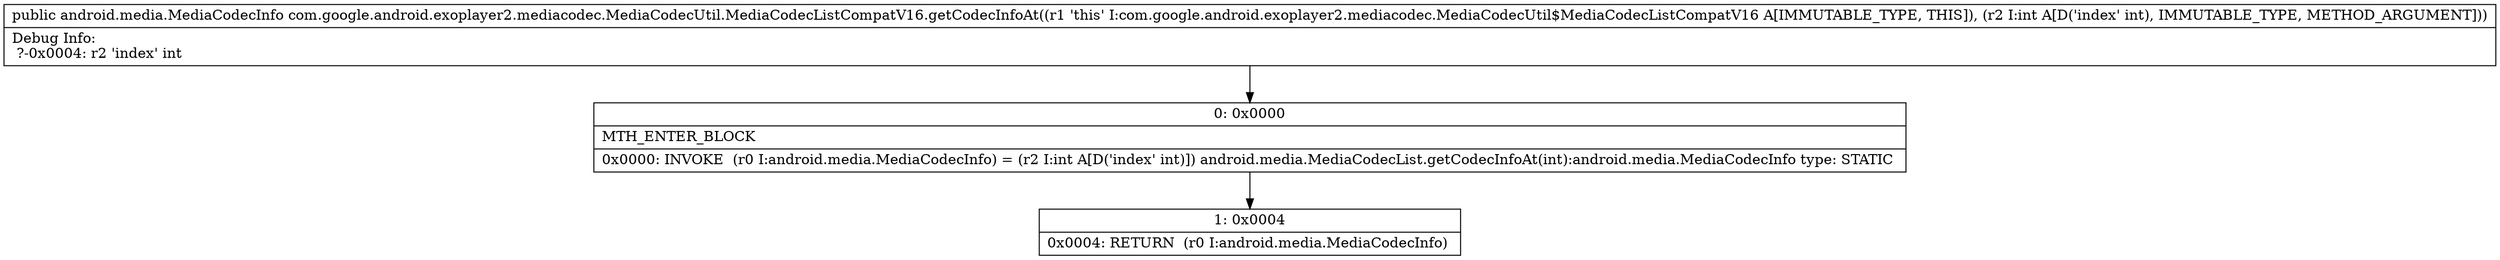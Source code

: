 digraph "CFG forcom.google.android.exoplayer2.mediacodec.MediaCodecUtil.MediaCodecListCompatV16.getCodecInfoAt(I)Landroid\/media\/MediaCodecInfo;" {
Node_0 [shape=record,label="{0\:\ 0x0000|MTH_ENTER_BLOCK\l|0x0000: INVOKE  (r0 I:android.media.MediaCodecInfo) = (r2 I:int A[D('index' int)]) android.media.MediaCodecList.getCodecInfoAt(int):android.media.MediaCodecInfo type: STATIC \l}"];
Node_1 [shape=record,label="{1\:\ 0x0004|0x0004: RETURN  (r0 I:android.media.MediaCodecInfo) \l}"];
MethodNode[shape=record,label="{public android.media.MediaCodecInfo com.google.android.exoplayer2.mediacodec.MediaCodecUtil.MediaCodecListCompatV16.getCodecInfoAt((r1 'this' I:com.google.android.exoplayer2.mediacodec.MediaCodecUtil$MediaCodecListCompatV16 A[IMMUTABLE_TYPE, THIS]), (r2 I:int A[D('index' int), IMMUTABLE_TYPE, METHOD_ARGUMENT]))  | Debug Info:\l  ?\-0x0004: r2 'index' int\l}"];
MethodNode -> Node_0;
Node_0 -> Node_1;
}


